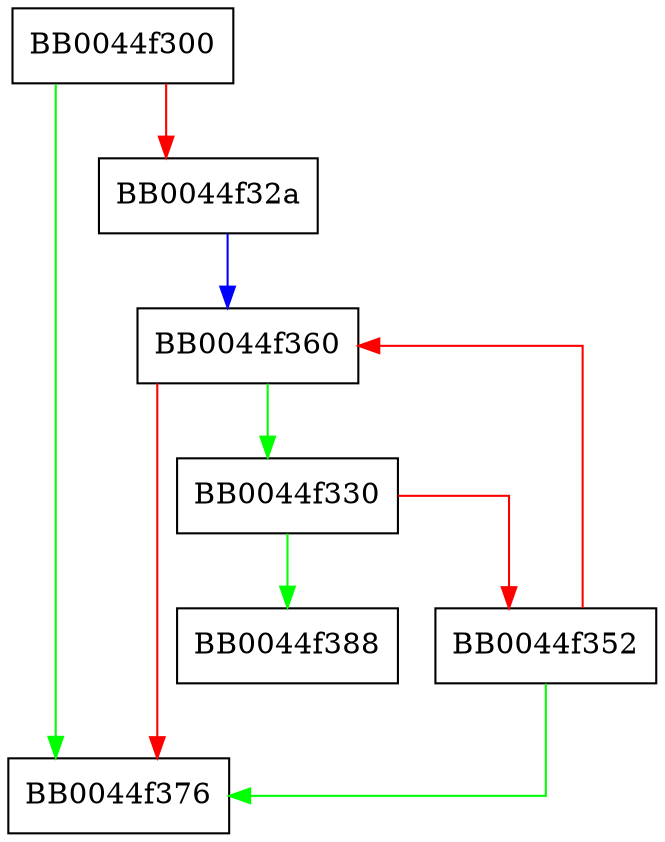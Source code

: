 digraph RSA_verify_loop {
  node [shape="box"];
  graph [splines=ortho];
  BB0044f300 -> BB0044f376 [color="green"];
  BB0044f300 -> BB0044f32a [color="red"];
  BB0044f32a -> BB0044f360 [color="blue"];
  BB0044f330 -> BB0044f388 [color="green"];
  BB0044f330 -> BB0044f352 [color="red"];
  BB0044f352 -> BB0044f376 [color="green"];
  BB0044f352 -> BB0044f360 [color="red"];
  BB0044f360 -> BB0044f330 [color="green"];
  BB0044f360 -> BB0044f376 [color="red"];
}